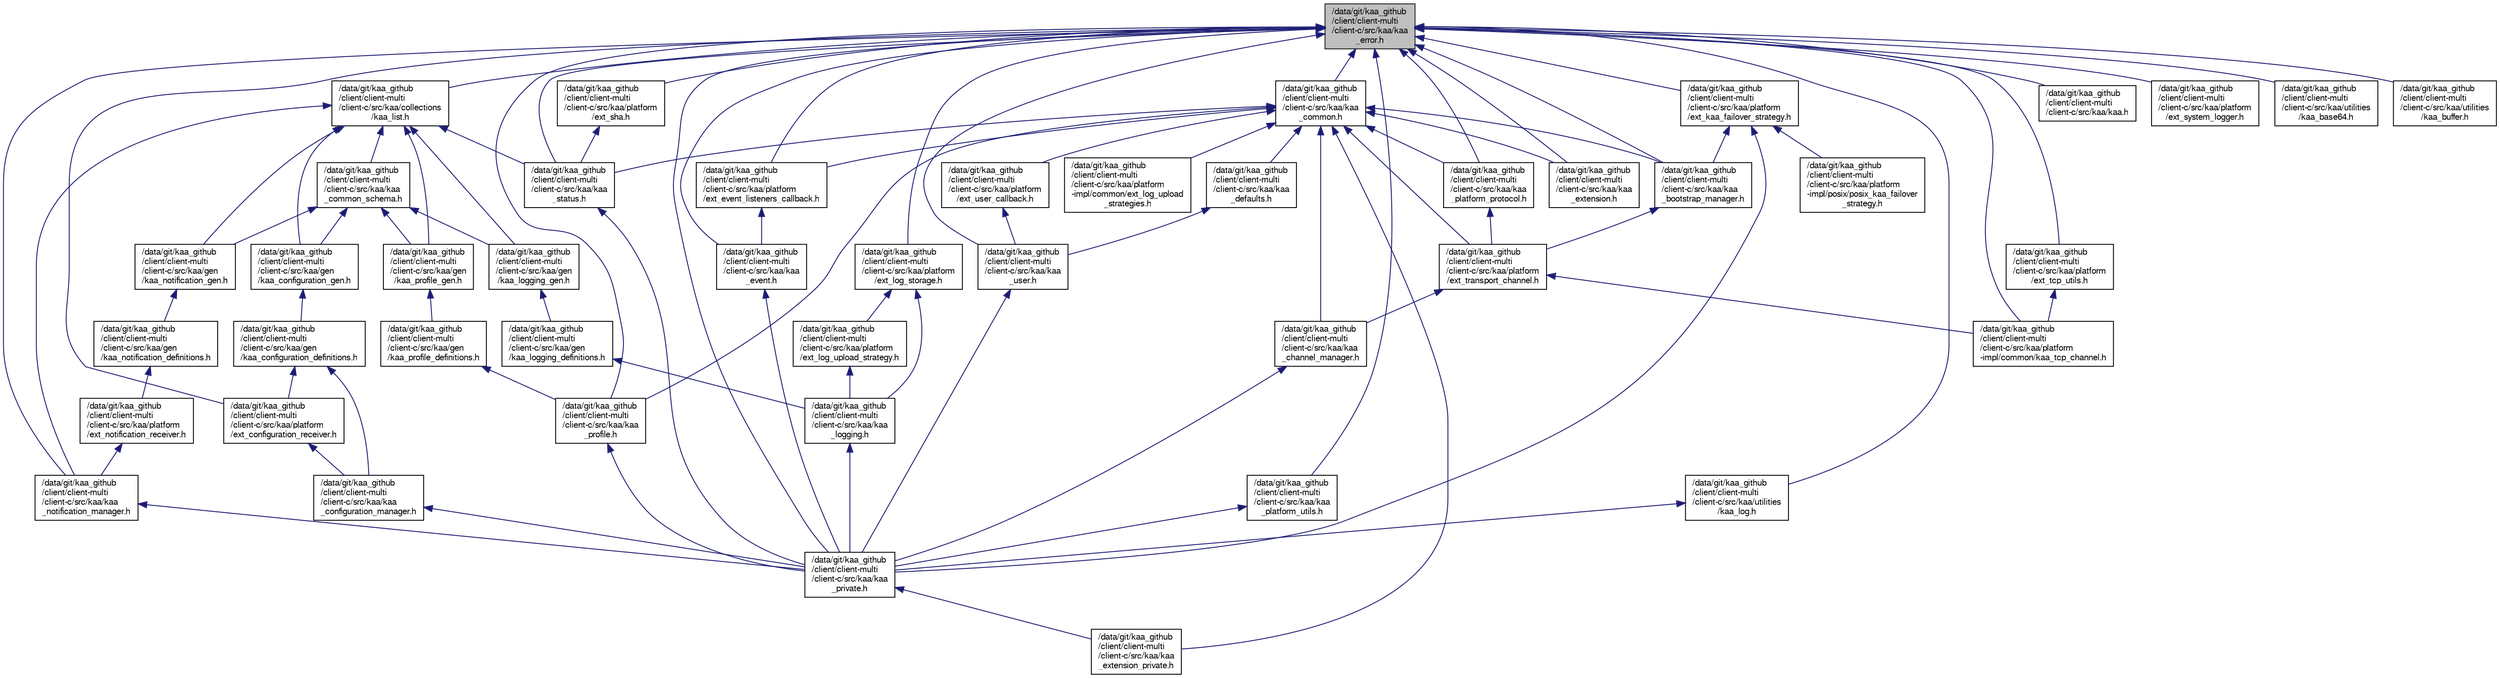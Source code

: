 digraph "/data/git/kaa_github/client/client-multi/client-c/src/kaa/kaa_error.h"
{
  bgcolor="transparent";
  edge [fontname="FreeSans",fontsize="10",labelfontname="FreeSans",labelfontsize="10"];
  node [fontname="FreeSans",fontsize="10",shape=record];
  Node1 [label="/data/git/kaa_github\l/client/client-multi\l/client-c/src/kaa/kaa\l_error.h",height=0.2,width=0.4,color="black", fillcolor="grey75", style="filled" fontcolor="black"];
  Node1 -> Node2 [dir="back",color="midnightblue",fontsize="10",style="solid",fontname="FreeSans"];
  Node2 [label="/data/git/kaa_github\l/client/client-multi\l/client-c/src/kaa/collections\l/kaa_list.h",height=0.2,width=0.4,color="black",URL="$kaa__list_8h.html"];
  Node2 -> Node3 [dir="back",color="midnightblue",fontsize="10",style="solid",fontname="FreeSans"];
  Node3 [label="/data/git/kaa_github\l/client/client-multi\l/client-c/src/kaa/kaa\l_common_schema.h",height=0.2,width=0.4,color="black",URL="$kaa__common__schema_8h.html"];
  Node3 -> Node4 [dir="back",color="midnightblue",fontsize="10",style="solid",fontname="FreeSans"];
  Node4 [label="/data/git/kaa_github\l/client/client-multi\l/client-c/src/kaa/gen\l/kaa_configuration_gen.h",height=0.2,width=0.4,color="black",URL="$kaa__configuration__gen_8h.html"];
  Node4 -> Node5 [dir="back",color="midnightblue",fontsize="10",style="solid",fontname="FreeSans"];
  Node5 [label="/data/git/kaa_github\l/client/client-multi\l/client-c/src/kaa/gen\l/kaa_configuration_definitions.h",height=0.2,width=0.4,color="black",URL="$kaa__configuration__definitions_8h.html"];
  Node5 -> Node6 [dir="back",color="midnightblue",fontsize="10",style="solid",fontname="FreeSans"];
  Node6 [label="/data/git/kaa_github\l/client/client-multi\l/client-c/src/kaa/kaa\l_configuration_manager.h",height=0.2,width=0.4,color="black",URL="$kaa__configuration__manager_8h.html"];
  Node6 -> Node7 [dir="back",color="midnightblue",fontsize="10",style="solid",fontname="FreeSans"];
  Node7 [label="/data/git/kaa_github\l/client/client-multi\l/client-c/src/kaa/kaa\l_private.h",height=0.2,width=0.4,color="black",URL="$kaa__private_8h.html"];
  Node7 -> Node8 [dir="back",color="midnightblue",fontsize="10",style="solid",fontname="FreeSans"];
  Node8 [label="/data/git/kaa_github\l/client/client-multi\l/client-c/src/kaa/kaa\l_extension_private.h",height=0.2,width=0.4,color="black",URL="$kaa__extension__private_8h.html"];
  Node5 -> Node9 [dir="back",color="midnightblue",fontsize="10",style="solid",fontname="FreeSans"];
  Node9 [label="/data/git/kaa_github\l/client/client-multi\l/client-c/src/kaa/platform\l/ext_configuration_receiver.h",height=0.2,width=0.4,color="black",URL="$ext__configuration__receiver_8h.html",tooltip="External interface for receiving configuration updates used by Kaa Configuration subsystem. Should be implemented to automatically receive configuration updates. "];
  Node9 -> Node6 [dir="back",color="midnightblue",fontsize="10",style="solid",fontname="FreeSans"];
  Node3 -> Node10 [dir="back",color="midnightblue",fontsize="10",style="solid",fontname="FreeSans"];
  Node10 [label="/data/git/kaa_github\l/client/client-multi\l/client-c/src/kaa/gen\l/kaa_logging_gen.h",height=0.2,width=0.4,color="black",URL="$kaa__logging__gen_8h.html"];
  Node10 -> Node11 [dir="back",color="midnightblue",fontsize="10",style="solid",fontname="FreeSans"];
  Node11 [label="/data/git/kaa_github\l/client/client-multi\l/client-c/src/kaa/gen\l/kaa_logging_definitions.h",height=0.2,width=0.4,color="black",URL="$kaa__logging__definitions_8h.html"];
  Node11 -> Node12 [dir="back",color="midnightblue",fontsize="10",style="solid",fontname="FreeSans"];
  Node12 [label="/data/git/kaa_github\l/client/client-multi\l/client-c/src/kaa/kaa\l_logging.h",height=0.2,width=0.4,color="black",URL="$kaa__logging_8h.html",tooltip="Kaa data logging subsystem API. "];
  Node12 -> Node7 [dir="back",color="midnightblue",fontsize="10",style="solid",fontname="FreeSans"];
  Node3 -> Node13 [dir="back",color="midnightblue",fontsize="10",style="solid",fontname="FreeSans"];
  Node13 [label="/data/git/kaa_github\l/client/client-multi\l/client-c/src/kaa/gen\l/kaa_notification_gen.h",height=0.2,width=0.4,color="black",URL="$kaa__notification__gen_8h.html"];
  Node13 -> Node14 [dir="back",color="midnightblue",fontsize="10",style="solid",fontname="FreeSans"];
  Node14 [label="/data/git/kaa_github\l/client/client-multi\l/client-c/src/kaa/gen\l/kaa_notification_definitions.h",height=0.2,width=0.4,color="black",URL="$kaa__notification__definitions_8h.html"];
  Node14 -> Node15 [dir="back",color="midnightblue",fontsize="10",style="solid",fontname="FreeSans"];
  Node15 [label="/data/git/kaa_github\l/client/client-multi\l/client-c/src/kaa/platform\l/ext_notification_receiver.h",height=0.2,width=0.4,color="black",URL="$ext__notification__receiver_8h.html"];
  Node15 -> Node16 [dir="back",color="midnightblue",fontsize="10",style="solid",fontname="FreeSans"];
  Node16 [label="/data/git/kaa_github\l/client/client-multi\l/client-c/src/kaa/kaa\l_notification_manager.h",height=0.2,width=0.4,color="black",URL="$kaa__notification__manager_8h.html"];
  Node16 -> Node7 [dir="back",color="midnightblue",fontsize="10",style="solid",fontname="FreeSans"];
  Node3 -> Node17 [dir="back",color="midnightblue",fontsize="10",style="solid",fontname="FreeSans"];
  Node17 [label="/data/git/kaa_github\l/client/client-multi\l/client-c/src/kaa/gen\l/kaa_profile_gen.h",height=0.2,width=0.4,color="black",URL="$kaa__profile__gen_8h.html"];
  Node17 -> Node18 [dir="back",color="midnightblue",fontsize="10",style="solid",fontname="FreeSans"];
  Node18 [label="/data/git/kaa_github\l/client/client-multi\l/client-c/src/kaa/gen\l/kaa_profile_definitions.h",height=0.2,width=0.4,color="black",URL="$kaa__profile__definitions_8h.html"];
  Node18 -> Node19 [dir="back",color="midnightblue",fontsize="10",style="solid",fontname="FreeSans"];
  Node19 [label="/data/git/kaa_github\l/client/client-multi\l/client-c/src/kaa/kaa\l_profile.h",height=0.2,width=0.4,color="black",URL="$kaa__profile_8h.html",tooltip="Kaa profile reporting API. "];
  Node19 -> Node7 [dir="back",color="midnightblue",fontsize="10",style="solid",fontname="FreeSans"];
  Node2 -> Node4 [dir="back",color="midnightblue",fontsize="10",style="solid",fontname="FreeSans"];
  Node2 -> Node10 [dir="back",color="midnightblue",fontsize="10",style="solid",fontname="FreeSans"];
  Node2 -> Node13 [dir="back",color="midnightblue",fontsize="10",style="solid",fontname="FreeSans"];
  Node2 -> Node17 [dir="back",color="midnightblue",fontsize="10",style="solid",fontname="FreeSans"];
  Node2 -> Node16 [dir="back",color="midnightblue",fontsize="10",style="solid",fontname="FreeSans"];
  Node2 -> Node20 [dir="back",color="midnightblue",fontsize="10",style="solid",fontname="FreeSans"];
  Node20 [label="/data/git/kaa_github\l/client/client-multi\l/client-c/src/kaa/kaa\l_status.h",height=0.2,width=0.4,color="black",URL="$kaa__status_8h.html"];
  Node20 -> Node7 [dir="back",color="midnightblue",fontsize="10",style="solid",fontname="FreeSans"];
  Node1 -> Node21 [dir="back",color="midnightblue",fontsize="10",style="solid",fontname="FreeSans"];
  Node21 [label="/data/git/kaa_github\l/client/client-multi\l/client-c/src/kaa/kaa.h",height=0.2,width=0.4,color="black",URL="$kaa_8h.html",tooltip="Kaa C endpoint library. "];
  Node1 -> Node22 [dir="back",color="midnightblue",fontsize="10",style="solid",fontname="FreeSans"];
  Node22 [label="/data/git/kaa_github\l/client/client-multi\l/client-c/src/kaa/kaa\l_bootstrap_manager.h",height=0.2,width=0.4,color="black",URL="$kaa__bootstrap__manager_8h.html",tooltip="Management of the Operations servers connection parameters. "];
  Node22 -> Node23 [dir="back",color="midnightblue",fontsize="10",style="solid",fontname="FreeSans"];
  Node23 [label="/data/git/kaa_github\l/client/client-multi\l/client-c/src/kaa/platform\l/ext_transport_channel.h",height=0.2,width=0.4,color="black",URL="$ext__transport__channel_8h.html"];
  Node23 -> Node24 [dir="back",color="midnightblue",fontsize="10",style="solid",fontname="FreeSans"];
  Node24 [label="/data/git/kaa_github\l/client/client-multi\l/client-c/src/kaa/kaa\l_channel_manager.h",height=0.2,width=0.4,color="black",URL="$kaa__channel__manager_8h.html",tooltip="User defined channels manager for Kaa C SDK. "];
  Node24 -> Node7 [dir="back",color="midnightblue",fontsize="10",style="solid",fontname="FreeSans"];
  Node23 -> Node25 [dir="back",color="midnightblue",fontsize="10",style="solid",fontname="FreeSans"];
  Node25 [label="/data/git/kaa_github\l/client/client-multi\l/client-c/src/kaa/platform\l-impl/common/kaa_tcp_channel.h",height=0.2,width=0.4,color="black",URL="$kaa__tcp__channel_8h.html"];
  Node1 -> Node26 [dir="back",color="midnightblue",fontsize="10",style="solid",fontname="FreeSans"];
  Node26 [label="/data/git/kaa_github\l/client/client-multi\l/client-c/src/kaa/kaa\l_common.h",height=0.2,width=0.4,color="black",URL="$kaa__common_8h.html",tooltip="Common C EP SDK definitions and small utilities. "];
  Node26 -> Node22 [dir="back",color="midnightblue",fontsize="10",style="solid",fontname="FreeSans"];
  Node26 -> Node24 [dir="back",color="midnightblue",fontsize="10",style="solid",fontname="FreeSans"];
  Node26 -> Node23 [dir="back",color="midnightblue",fontsize="10",style="solid",fontname="FreeSans"];
  Node26 -> Node27 [dir="back",color="midnightblue",fontsize="10",style="solid",fontname="FreeSans"];
  Node27 [label="/data/git/kaa_github\l/client/client-multi\l/client-c/src/kaa/kaa\l_platform_protocol.h",height=0.2,width=0.4,color="black",URL="$kaa__platform__protocol_8h.html",tooltip="Kaa binary platform level protocol implementation (org.kaaproject.protocol.platform.binary). "];
  Node27 -> Node23 [dir="back",color="midnightblue",fontsize="10",style="solid",fontname="FreeSans"];
  Node26 -> Node28 [dir="back",color="midnightblue",fontsize="10",style="solid",fontname="FreeSans"];
  Node28 [label="/data/git/kaa_github\l/client/client-multi\l/client-c/src/kaa/kaa\l_defaults.h",height=0.2,width=0.4,color="black",URL="$kaa__defaults_8h.html"];
  Node28 -> Node29 [dir="back",color="midnightblue",fontsize="10",style="solid",fontname="FreeSans"];
  Node29 [label="/data/git/kaa_github\l/client/client-multi\l/client-c/src/kaa/kaa\l_user.h",height=0.2,width=0.4,color="black",URL="$kaa__user_8h.html",tooltip="Endpoint-to-user association management for Kaa C SDK. "];
  Node29 -> Node7 [dir="back",color="midnightblue",fontsize="10",style="solid",fontname="FreeSans"];
  Node26 -> Node30 [dir="back",color="midnightblue",fontsize="10",style="solid",fontname="FreeSans"];
  Node30 [label="/data/git/kaa_github\l/client/client-multi\l/client-c/src/kaa/platform\l/ext_event_listeners_callback.h",height=0.2,width=0.4,color="black",URL="$ext__event__listeners__callback_8h.html",tooltip="External interface for receiving event listeners responses used by Kaa Event subsystem. Should be implemented to receive the list of available event listeners. See kaa_event_manager_find_event_listeners for further information. "];
  Node30 -> Node31 [dir="back",color="midnightblue",fontsize="10",style="solid",fontname="FreeSans"];
  Node31 [label="/data/git/kaa_github\l/client/client-multi\l/client-c/src/kaa/kaa\l_event.h",height=0.2,width=0.4,color="black",URL="$kaa__event_8h.html",tooltip="Kaa event subsystem API. "];
  Node31 -> Node7 [dir="back",color="midnightblue",fontsize="10",style="solid",fontname="FreeSans"];
  Node26 -> Node32 [dir="back",color="midnightblue",fontsize="10",style="solid",fontname="FreeSans"];
  Node32 [label="/data/git/kaa_github\l/client/client-multi\l/client-c/src/kaa/kaa\l_extension.h",height=0.2,width=0.4,color="black",URL="$kaa__extension_8h.html"];
  Node26 -> Node8 [dir="back",color="midnightblue",fontsize="10",style="solid",fontname="FreeSans"];
  Node26 -> Node19 [dir="back",color="midnightblue",fontsize="10",style="solid",fontname="FreeSans"];
  Node26 -> Node20 [dir="back",color="midnightblue",fontsize="10",style="solid",fontname="FreeSans"];
  Node26 -> Node33 [dir="back",color="midnightblue",fontsize="10",style="solid",fontname="FreeSans"];
  Node33 [label="/data/git/kaa_github\l/client/client-multi\l/client-c/src/kaa/platform\l/ext_user_callback.h",height=0.2,width=0.4,color="black",URL="$ext__user__callback_8h.html",tooltip="External interface for receiving user attachment status used by Kaa User subsystem. Should be implemented to receive user attachment/detachment notifications. "];
  Node33 -> Node29 [dir="back",color="midnightblue",fontsize="10",style="solid",fontname="FreeSans"];
  Node26 -> Node34 [dir="back",color="midnightblue",fontsize="10",style="solid",fontname="FreeSans"];
  Node34 [label="/data/git/kaa_github\l/client/client-multi\l/client-c/src/kaa/platform\l-impl/common/ext_log_upload\l_strategies.h",height=0.2,width=0.4,color="black",URL="$ext__log__upload__strategies_8h.html"];
  Node1 -> Node35 [dir="back",color="midnightblue",fontsize="10",style="solid",fontname="FreeSans"];
  Node35 [label="/data/git/kaa_github\l/client/client-multi\l/client-c/src/kaa/platform\l/ext_kaa_failover_strategy.h",height=0.2,width=0.4,color="black",URL="$ext__kaa__failover__strategy_8h.html"];
  Node35 -> Node22 [dir="back",color="midnightblue",fontsize="10",style="solid",fontname="FreeSans"];
  Node35 -> Node7 [dir="back",color="midnightblue",fontsize="10",style="solid",fontname="FreeSans"];
  Node35 -> Node36 [dir="back",color="midnightblue",fontsize="10",style="solid",fontname="FreeSans"];
  Node36 [label="/data/git/kaa_github\l/client/client-multi\l/client-c/src/kaa/platform\l-impl/posix/posix_kaa_failover\l_strategy.h",height=0.2,width=0.4,color="black",URL="$posix__kaa__failover__strategy_8h.html"];
  Node1 -> Node27 [dir="back",color="midnightblue",fontsize="10",style="solid",fontname="FreeSans"];
  Node1 -> Node9 [dir="back",color="midnightblue",fontsize="10",style="solid",fontname="FreeSans"];
  Node1 -> Node31 [dir="back",color="midnightblue",fontsize="10",style="solid",fontname="FreeSans"];
  Node1 -> Node30 [dir="back",color="midnightblue",fontsize="10",style="solid",fontname="FreeSans"];
  Node1 -> Node32 [dir="back",color="midnightblue",fontsize="10",style="solid",fontname="FreeSans"];
  Node1 -> Node7 [dir="back",color="midnightblue",fontsize="10",style="solid",fontname="FreeSans"];
  Node1 -> Node37 [dir="back",color="midnightblue",fontsize="10",style="solid",fontname="FreeSans"];
  Node37 [label="/data/git/kaa_github\l/client/client-multi\l/client-c/src/kaa/platform\l/ext_log_storage.h",height=0.2,width=0.4,color="black",URL="$ext__log__storage_8h.html",tooltip="External log storage interface used by Kaa data collection subsystem to temporarily store the logs be..."];
  Node37 -> Node12 [dir="back",color="midnightblue",fontsize="10",style="solid",fontname="FreeSans"];
  Node37 -> Node38 [dir="back",color="midnightblue",fontsize="10",style="solid",fontname="FreeSans"];
  Node38 [label="/data/git/kaa_github\l/client/client-multi\l/client-c/src/kaa/platform\l/ext_log_upload_strategy.h",height=0.2,width=0.4,color="black",URL="$ext__log__upload__strategy_8h.html",tooltip="External log upload strategy interface used by Kaa data collection subsystem to decide when to upload..."];
  Node38 -> Node12 [dir="back",color="midnightblue",fontsize="10",style="solid",fontname="FreeSans"];
  Node1 -> Node16 [dir="back",color="midnightblue",fontsize="10",style="solid",fontname="FreeSans"];
  Node1 -> Node39 [dir="back",color="midnightblue",fontsize="10",style="solid",fontname="FreeSans"];
  Node39 [label="/data/git/kaa_github\l/client/client-multi\l/client-c/src/kaa/kaa\l_platform_utils.h",height=0.2,width=0.4,color="black",URL="$kaa__platform__utils_8h.html"];
  Node39 -> Node7 [dir="back",color="midnightblue",fontsize="10",style="solid",fontname="FreeSans"];
  Node1 -> Node19 [dir="back",color="midnightblue",fontsize="10",style="solid",fontname="FreeSans"];
  Node1 -> Node20 [dir="back",color="midnightblue",fontsize="10",style="solid",fontname="FreeSans"];
  Node1 -> Node40 [dir="back",color="midnightblue",fontsize="10",style="solid",fontname="FreeSans"];
  Node40 [label="/data/git/kaa_github\l/client/client-multi\l/client-c/src/kaa/platform\l/ext_sha.h",height=0.2,width=0.4,color="black",URL="$ext__sha_8h.html"];
  Node40 -> Node20 [dir="back",color="midnightblue",fontsize="10",style="solid",fontname="FreeSans"];
  Node1 -> Node29 [dir="back",color="midnightblue",fontsize="10",style="solid",fontname="FreeSans"];
  Node1 -> Node41 [dir="back",color="midnightblue",fontsize="10",style="solid",fontname="FreeSans"];
  Node41 [label="/data/git/kaa_github\l/client/client-multi\l/client-c/src/kaa/platform\l/ext_system_logger.h",height=0.2,width=0.4,color="black",URL="$ext__system__logger_8h.html"];
  Node1 -> Node42 [dir="back",color="midnightblue",fontsize="10",style="solid",fontname="FreeSans"];
  Node42 [label="/data/git/kaa_github\l/client/client-multi\l/client-c/src/kaa/platform\l/ext_tcp_utils.h",height=0.2,width=0.4,color="black",URL="$ext__tcp__utils_8h.html",tooltip="External interface for socket manipulations used by Kaa transport channel implementations. "];
  Node42 -> Node25 [dir="back",color="midnightblue",fontsize="10",style="solid",fontname="FreeSans"];
  Node1 -> Node25 [dir="back",color="midnightblue",fontsize="10",style="solid",fontname="FreeSans"];
  Node1 -> Node43 [dir="back",color="midnightblue",fontsize="10",style="solid",fontname="FreeSans"];
  Node43 [label="/data/git/kaa_github\l/client/client-multi\l/client-c/src/kaa/utilities\l/kaa_base64.h",height=0.2,width=0.4,color="black",URL="$kaa__base64_8h.html"];
  Node1 -> Node44 [dir="back",color="midnightblue",fontsize="10",style="solid",fontname="FreeSans"];
  Node44 [label="/data/git/kaa_github\l/client/client-multi\l/client-c/src/kaa/utilities\l/kaa_buffer.h",height=0.2,width=0.4,color="black",URL="$kaa__buffer_8h.html"];
  Node1 -> Node45 [dir="back",color="midnightblue",fontsize="10",style="solid",fontname="FreeSans"];
  Node45 [label="/data/git/kaa_github\l/client/client-multi\l/client-c/src/kaa/utilities\l/kaa_log.h",height=0.2,width=0.4,color="black",URL="$kaa__log_8h.html",tooltip="Simple logger for Kaa C Endpoint. "];
  Node45 -> Node7 [dir="back",color="midnightblue",fontsize="10",style="solid",fontname="FreeSans"];
}
